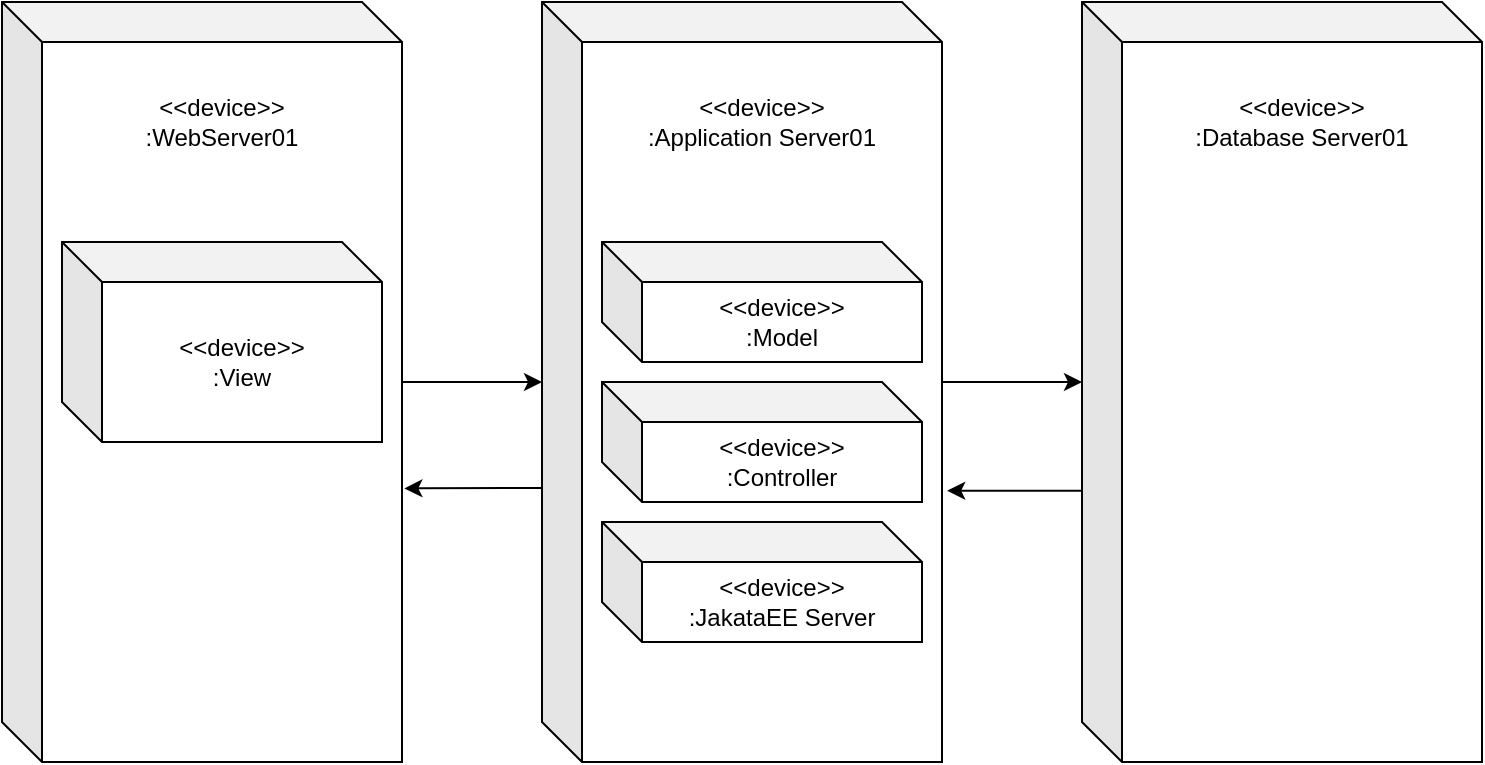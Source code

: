 <mxfile version="14.9.6" type="device"><diagram id="MqC3JBUkfddVULp9IJD4" name="Page-1"><mxGraphModel dx="960" dy="647" grid="1" gridSize="10" guides="1" tooltips="1" connect="1" arrows="1" fold="1" page="1" pageScale="1" pageWidth="850" pageHeight="1100" math="0" shadow="0"><root><mxCell id="0"/><mxCell id="1" parent="0"/><mxCell id="L5l9UeTj21ML1YTG8Cm7-31" style="edgeStyle=orthogonalEdgeStyle;rounded=0;orthogonalLoop=1;jettySize=auto;html=1;entryX=0;entryY=0.5;entryDx=0;entryDy=0;entryPerimeter=0;" edge="1" parent="1" source="L5l9UeTj21ML1YTG8Cm7-14" target="L5l9UeTj21ML1YTG8Cm7-19"><mxGeometry relative="1" as="geometry"/></mxCell><mxCell id="L5l9UeTj21ML1YTG8Cm7-14" value="" style="shape=cube;whiteSpace=wrap;html=1;boundedLbl=1;backgroundOutline=1;darkOpacity=0.05;darkOpacity2=0.1;" vertex="1" parent="1"><mxGeometry x="50" y="50" width="200" height="380" as="geometry"/></mxCell><mxCell id="L5l9UeTj21ML1YTG8Cm7-15" value="&amp;lt;&amp;lt;device&amp;gt;&amp;gt;&lt;br&gt;:WebServer01" style="text;html=1;strokeColor=none;fillColor=none;align=center;verticalAlign=middle;whiteSpace=wrap;rounded=0;" vertex="1" parent="1"><mxGeometry x="70" y="80" width="180" height="60" as="geometry"/></mxCell><mxCell id="L5l9UeTj21ML1YTG8Cm7-17" value="" style="shape=cube;whiteSpace=wrap;html=1;boundedLbl=1;backgroundOutline=1;darkOpacity=0.05;darkOpacity2=0.1;" vertex="1" parent="1"><mxGeometry x="80" y="170" width="160" height="100" as="geometry"/></mxCell><mxCell id="L5l9UeTj21ML1YTG8Cm7-18" value="&amp;lt;&amp;lt;device&amp;gt;&amp;gt;&lt;br&gt;:View" style="text;html=1;strokeColor=none;fillColor=none;align=center;verticalAlign=middle;whiteSpace=wrap;rounded=0;" vertex="1" parent="1"><mxGeometry x="80" y="200" width="180" height="60" as="geometry"/></mxCell><mxCell id="L5l9UeTj21ML1YTG8Cm7-32" style="edgeStyle=orthogonalEdgeStyle;rounded=0;orthogonalLoop=1;jettySize=auto;html=1;entryX=1.006;entryY=0.64;entryDx=0;entryDy=0;entryPerimeter=0;" edge="1" parent="1" source="L5l9UeTj21ML1YTG8Cm7-19" target="L5l9UeTj21ML1YTG8Cm7-14"><mxGeometry relative="1" as="geometry"><Array as="points"><mxPoint x="310" y="293"/><mxPoint x="310" y="293"/></Array></mxGeometry></mxCell><mxCell id="L5l9UeTj21ML1YTG8Cm7-35" style="edgeStyle=orthogonalEdgeStyle;rounded=0;orthogonalLoop=1;jettySize=auto;html=1;" edge="1" parent="1" source="L5l9UeTj21ML1YTG8Cm7-19" target="L5l9UeTj21ML1YTG8Cm7-27"><mxGeometry relative="1" as="geometry"/></mxCell><mxCell id="L5l9UeTj21ML1YTG8Cm7-19" value="" style="shape=cube;whiteSpace=wrap;html=1;boundedLbl=1;backgroundOutline=1;darkOpacity=0.05;darkOpacity2=0.1;" vertex="1" parent="1"><mxGeometry x="320" y="50" width="200" height="380" as="geometry"/></mxCell><mxCell id="L5l9UeTj21ML1YTG8Cm7-20" value="&amp;lt;&amp;lt;device&amp;gt;&amp;gt;&lt;br&gt;:Application Server01" style="text;html=1;strokeColor=none;fillColor=none;align=center;verticalAlign=middle;whiteSpace=wrap;rounded=0;" vertex="1" parent="1"><mxGeometry x="340" y="80" width="180" height="60" as="geometry"/></mxCell><mxCell id="L5l9UeTj21ML1YTG8Cm7-21" value="" style="shape=cube;whiteSpace=wrap;html=1;boundedLbl=1;backgroundOutline=1;darkOpacity=0.05;darkOpacity2=0.1;" vertex="1" parent="1"><mxGeometry x="350" y="170" width="160" height="60" as="geometry"/></mxCell><mxCell id="L5l9UeTj21ML1YTG8Cm7-22" value="&amp;lt;&amp;lt;device&amp;gt;&amp;gt;&lt;br&gt;:Model" style="text;html=1;strokeColor=none;fillColor=none;align=center;verticalAlign=middle;whiteSpace=wrap;rounded=0;" vertex="1" parent="1"><mxGeometry x="370" y="180" width="140" height="60" as="geometry"/></mxCell><mxCell id="L5l9UeTj21ML1YTG8Cm7-23" value="" style="shape=cube;whiteSpace=wrap;html=1;boundedLbl=1;backgroundOutline=1;darkOpacity=0.05;darkOpacity2=0.1;" vertex="1" parent="1"><mxGeometry x="350" y="240" width="160" height="60" as="geometry"/></mxCell><mxCell id="L5l9UeTj21ML1YTG8Cm7-24" value="&amp;lt;&amp;lt;device&amp;gt;&amp;gt;&lt;br&gt;:Controller" style="text;html=1;strokeColor=none;fillColor=none;align=center;verticalAlign=middle;whiteSpace=wrap;rounded=0;" vertex="1" parent="1"><mxGeometry x="370" y="250" width="140" height="60" as="geometry"/></mxCell><mxCell id="L5l9UeTj21ML1YTG8Cm7-25" value="" style="shape=cube;whiteSpace=wrap;html=1;boundedLbl=1;backgroundOutline=1;darkOpacity=0.05;darkOpacity2=0.1;" vertex="1" parent="1"><mxGeometry x="350" y="310" width="160" height="60" as="geometry"/></mxCell><mxCell id="L5l9UeTj21ML1YTG8Cm7-26" value="&amp;lt;&amp;lt;device&amp;gt;&amp;gt;&lt;br&gt;:JakataEE Server" style="text;html=1;strokeColor=none;fillColor=none;align=center;verticalAlign=middle;whiteSpace=wrap;rounded=0;" vertex="1" parent="1"><mxGeometry x="370" y="320" width="140" height="60" as="geometry"/></mxCell><mxCell id="L5l9UeTj21ML1YTG8Cm7-36" style="edgeStyle=orthogonalEdgeStyle;rounded=0;orthogonalLoop=1;jettySize=auto;html=1;entryX=1.013;entryY=0.643;entryDx=0;entryDy=0;entryPerimeter=0;" edge="1" parent="1" source="L5l9UeTj21ML1YTG8Cm7-27" target="L5l9UeTj21ML1YTG8Cm7-19"><mxGeometry relative="1" as="geometry"><Array as="points"><mxPoint x="590" y="294"/><mxPoint x="590" y="294"/></Array></mxGeometry></mxCell><mxCell id="L5l9UeTj21ML1YTG8Cm7-27" value="" style="shape=cube;whiteSpace=wrap;html=1;boundedLbl=1;backgroundOutline=1;darkOpacity=0.05;darkOpacity2=0.1;" vertex="1" parent="1"><mxGeometry x="590" y="50" width="200" height="380" as="geometry"/></mxCell><mxCell id="L5l9UeTj21ML1YTG8Cm7-28" value="&amp;lt;&amp;lt;device&amp;gt;&amp;gt;&lt;br&gt;:Database Server01" style="text;html=1;strokeColor=none;fillColor=none;align=center;verticalAlign=middle;whiteSpace=wrap;rounded=0;" vertex="1" parent="1"><mxGeometry x="610" y="80" width="180" height="60" as="geometry"/></mxCell></root></mxGraphModel></diagram></mxfile>